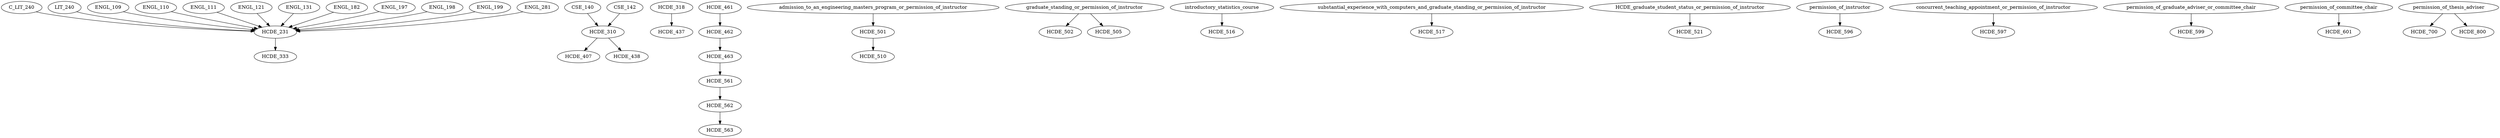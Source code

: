 digraph G {
    edge [color=black];
    C_LIT_240 -> HCDE_231;
    LIT_240 -> HCDE_231;
    ENGL_109 -> HCDE_231;
    ENGL_110 -> HCDE_231;
    ENGL_111 -> HCDE_231;
    ENGL_121 -> HCDE_231;
    ENGL_131 -> HCDE_231;
    ENGL_182 -> HCDE_231;
    ENGL_197 -> HCDE_231;
    ENGL_198 -> HCDE_231;
    ENGL_199 -> HCDE_231;
    ENGL_281 -> HCDE_231;
    edge [color=black];
    CSE_140 -> HCDE_310;
    CSE_142 -> HCDE_310;
    edge [color=black];
    HCDE_231 -> HCDE_333;
    edge [color=black];
    HCDE_310 -> HCDE_407;
    edge [color=black];
    HCDE_318 -> HCDE_437;
    edge [color=black];
    HCDE_310 -> HCDE_438;
    edge [color=black];
    HCDE_461 -> HCDE_462;
    edge [color=black];
    HCDE_462 -> HCDE_463;
    edge [color=black];
    admission_to_an_engineering_masters_program_or_permission_of_instructor -> HCDE_501;
    edge [color=black];
    graduate_standing_or_permission_of_instructor -> HCDE_502;
    edge [color=black];
    graduate_standing_or_permission_of_instructor -> HCDE_505;
    edge [color=black];
    HCDE_501 -> HCDE_510;
    edge [color=black];
    introductory_statistics_course -> HCDE_516;
    edge [color=black];
    substantial_experience_with_computers_and_graduate_standing_or_permission_of_instructor -> HCDE_517;
    edge [color=black];
    HCDE_graduate_student_status_or_permission_of_instructor -> HCDE_521;
    edge [color=black];
    HCDE_463 -> HCDE_561;
    edge [color=black];
    HCDE_561 -> HCDE_562;
    edge [color=black];
    HCDE_562 -> HCDE_563;
    edge [color=black];
    permission_of_instructor -> HCDE_596;
    edge [color=black];
    concurrent_teaching_appointment_or_permission_of_instructor -> HCDE_597;
    edge [color=black];
    permission_of_graduate_adviser_or_committee_chair -> HCDE_599;
    edge [color=black];
    permission_of_committee_chair -> HCDE_601;
    edge [color=black];
    permission_of_thesis_adviser -> HCDE_700;
    edge [color=black];
    permission_of_thesis_adviser -> HCDE_800;
}
